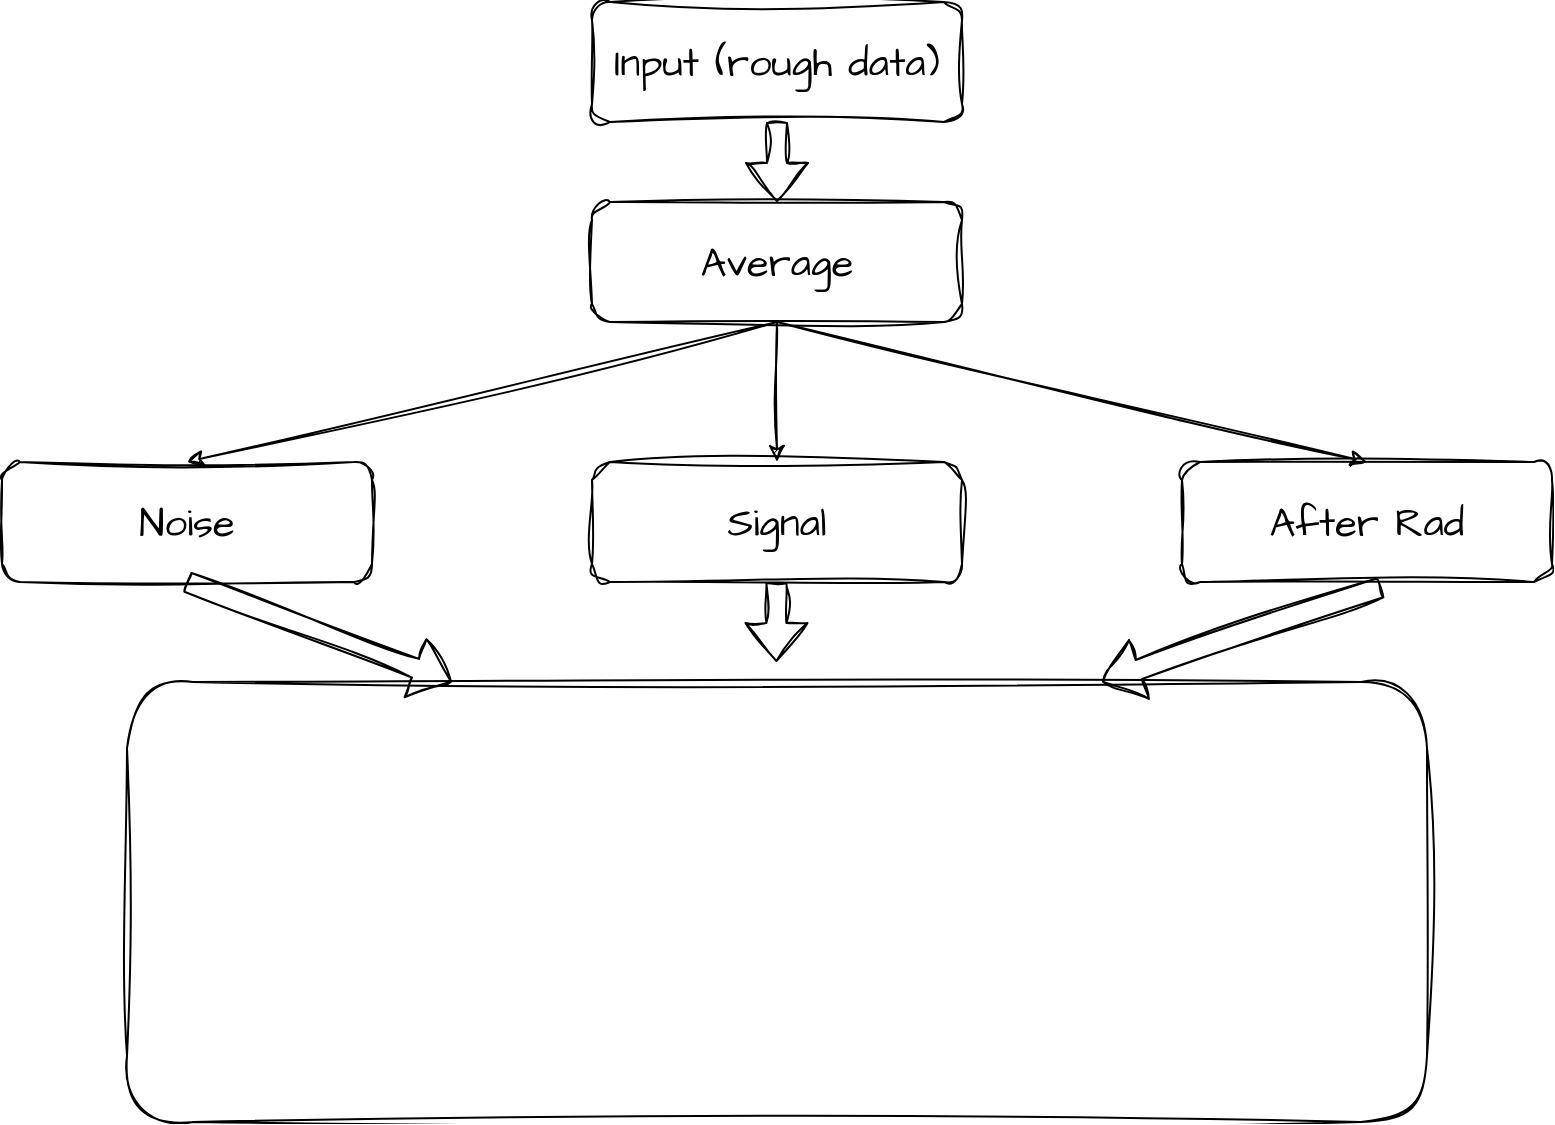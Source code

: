 <mxfile version="21.6.3" type="github">
  <diagram name="Page-1" id="LPAUG7l910gOR56Dg5c7">
    <mxGraphModel dx="1500" dy="809" grid="0" gridSize="10" guides="1" tooltips="1" connect="1" arrows="1" fold="1" page="0" pageScale="1" pageWidth="850" pageHeight="1100" math="0" shadow="0">
      <root>
        <mxCell id="0" />
        <mxCell id="1" parent="0" />
        <mxCell id="XOPN2DxCTOstCZgfu7k_-5" value="Input (rough data)" style="rounded=1;whiteSpace=wrap;html=1;sketch=1;hachureGap=4;jiggle=2;curveFitting=1;fontFamily=Architects Daughter;fontSource=https%3A%2F%2Ffonts.googleapis.com%2Fcss%3Ffamily%3DArchitects%2BDaughter;fontSize=20;" vertex="1" parent="1">
          <mxGeometry x="365" y="100" width="185" height="60" as="geometry" />
        </mxCell>
        <mxCell id="XOPN2DxCTOstCZgfu7k_-8" value="Average " style="rounded=1;whiteSpace=wrap;html=1;sketch=1;hachureGap=4;jiggle=2;curveFitting=1;fontFamily=Architects Daughter;fontSource=https%3A%2F%2Ffonts.googleapis.com%2Fcss%3Ffamily%3DArchitects%2BDaughter;fontSize=20;" vertex="1" parent="1">
          <mxGeometry x="365" y="200" width="185" height="60" as="geometry" />
        </mxCell>
        <mxCell id="XOPN2DxCTOstCZgfu7k_-9" value="" style="rounded=1;whiteSpace=wrap;html=1;sketch=1;hachureGap=4;jiggle=2;curveFitting=1;fontFamily=Architects Daughter;fontSource=https%3A%2F%2Ffonts.googleapis.com%2Fcss%3Ffamily%3DArchitects%2BDaughter;fontSize=20;" vertex="1" parent="1">
          <mxGeometry x="132.5" y="440" width="650" height="220" as="geometry" />
        </mxCell>
        <mxCell id="XOPN2DxCTOstCZgfu7k_-10" value="Signal" style="rounded=1;whiteSpace=wrap;html=1;sketch=1;hachureGap=4;jiggle=2;curveFitting=1;fontFamily=Architects Daughter;fontSource=https%3A%2F%2Ffonts.googleapis.com%2Fcss%3Ffamily%3DArchitects%2BDaughter;fontSize=20;" vertex="1" parent="1">
          <mxGeometry x="365" y="330" width="185" height="60" as="geometry" />
        </mxCell>
        <mxCell id="XOPN2DxCTOstCZgfu7k_-11" value="Noise" style="rounded=1;whiteSpace=wrap;html=1;sketch=1;hachureGap=4;jiggle=2;curveFitting=1;fontFamily=Architects Daughter;fontSource=https%3A%2F%2Ffonts.googleapis.com%2Fcss%3Ffamily%3DArchitects%2BDaughter;fontSize=20;" vertex="1" parent="1">
          <mxGeometry x="70" y="330" width="185" height="60" as="geometry" />
        </mxCell>
        <mxCell id="XOPN2DxCTOstCZgfu7k_-12" value="After Rad" style="rounded=1;whiteSpace=wrap;html=1;sketch=1;hachureGap=4;jiggle=2;curveFitting=1;fontFamily=Architects Daughter;fontSource=https%3A%2F%2Ffonts.googleapis.com%2Fcss%3Ffamily%3DArchitects%2BDaughter;fontSize=20;" vertex="1" parent="1">
          <mxGeometry x="660" y="330" width="185" height="60" as="geometry" />
        </mxCell>
        <mxCell id="XOPN2DxCTOstCZgfu7k_-13" value="" style="shape=flexArrow;endArrow=classic;html=1;rounded=0;sketch=1;hachureGap=4;jiggle=2;curveFitting=1;fontFamily=Architects Daughter;fontSource=https%3A%2F%2Ffonts.googleapis.com%2Fcss%3Ffamily%3DArchitects%2BDaughter;fontSize=16;exitX=0.5;exitY=1;exitDx=0;exitDy=0;" edge="1" parent="1" source="XOPN2DxCTOstCZgfu7k_-5" target="XOPN2DxCTOstCZgfu7k_-8">
          <mxGeometry width="50" height="50" relative="1" as="geometry">
            <mxPoint x="450" y="155" as="sourcePoint" />
            <mxPoint x="500" y="105" as="targetPoint" />
          </mxGeometry>
        </mxCell>
        <mxCell id="XOPN2DxCTOstCZgfu7k_-15" value="" style="shape=flexArrow;endArrow=classic;html=1;rounded=0;sketch=1;hachureGap=4;jiggle=2;curveFitting=1;fontFamily=Architects Daughter;fontSource=https%3A%2F%2Ffonts.googleapis.com%2Fcss%3Ffamily%3DArchitects%2BDaughter;fontSize=16;exitX=0.5;exitY=1;exitDx=0;exitDy=0;" edge="1" parent="1">
          <mxGeometry width="50" height="50" relative="1" as="geometry">
            <mxPoint x="457.21" y="390" as="sourcePoint" />
            <mxPoint x="457.21" y="430" as="targetPoint" />
          </mxGeometry>
        </mxCell>
        <mxCell id="XOPN2DxCTOstCZgfu7k_-17" value="" style="endArrow=classic;html=1;rounded=0;sketch=1;hachureGap=4;jiggle=2;curveFitting=1;fontFamily=Architects Daughter;fontSource=https%3A%2F%2Ffonts.googleapis.com%2Fcss%3Ffamily%3DArchitects%2BDaughter;fontSize=16;entryX=0.5;entryY=0;entryDx=0;entryDy=0;exitX=0.5;exitY=1;exitDx=0;exitDy=0;" edge="1" parent="1" source="XOPN2DxCTOstCZgfu7k_-8" target="XOPN2DxCTOstCZgfu7k_-11">
          <mxGeometry width="50" height="50" relative="1" as="geometry">
            <mxPoint x="450" y="260" as="sourcePoint" />
            <mxPoint x="500" y="210" as="targetPoint" />
          </mxGeometry>
        </mxCell>
        <mxCell id="XOPN2DxCTOstCZgfu7k_-18" value="" style="endArrow=classic;html=1;rounded=0;sketch=1;hachureGap=4;jiggle=2;curveFitting=1;fontFamily=Architects Daughter;fontSource=https%3A%2F%2Ffonts.googleapis.com%2Fcss%3Ffamily%3DArchitects%2BDaughter;fontSize=16;entryX=0.5;entryY=0;entryDx=0;entryDy=0;exitX=0.5;exitY=1;exitDx=0;exitDy=0;" edge="1" parent="1" source="XOPN2DxCTOstCZgfu7k_-8" target="XOPN2DxCTOstCZgfu7k_-12">
          <mxGeometry width="50" height="50" relative="1" as="geometry">
            <mxPoint x="460" y="270" as="sourcePoint" />
            <mxPoint x="173" y="340" as="targetPoint" />
          </mxGeometry>
        </mxCell>
        <mxCell id="XOPN2DxCTOstCZgfu7k_-19" value="" style="endArrow=classic;html=1;rounded=0;sketch=1;hachureGap=4;jiggle=2;curveFitting=1;fontFamily=Architects Daughter;fontSource=https%3A%2F%2Ffonts.googleapis.com%2Fcss%3Ffamily%3DArchitects%2BDaughter;fontSize=16;entryX=0.5;entryY=0;entryDx=0;entryDy=0;exitX=0.5;exitY=1;exitDx=0;exitDy=0;" edge="1" parent="1" source="XOPN2DxCTOstCZgfu7k_-8" target="XOPN2DxCTOstCZgfu7k_-10">
          <mxGeometry width="50" height="50" relative="1" as="geometry">
            <mxPoint x="470" y="280" as="sourcePoint" />
            <mxPoint x="183" y="350" as="targetPoint" />
          </mxGeometry>
        </mxCell>
        <mxCell id="XOPN2DxCTOstCZgfu7k_-21" value="" style="shape=flexArrow;endArrow=classic;html=1;rounded=0;sketch=1;hachureGap=4;jiggle=2;curveFitting=1;fontFamily=Architects Daughter;fontSource=https%3A%2F%2Ffonts.googleapis.com%2Fcss%3Ffamily%3DArchitects%2BDaughter;fontSize=16;exitX=0.5;exitY=1;exitDx=0;exitDy=0;entryX=0.25;entryY=0;entryDx=0;entryDy=0;" edge="1" parent="1" source="XOPN2DxCTOstCZgfu7k_-11" target="XOPN2DxCTOstCZgfu7k_-9">
          <mxGeometry width="50" height="50" relative="1" as="geometry">
            <mxPoint x="152" y="395" as="sourcePoint" />
            <mxPoint x="152" y="435" as="targetPoint" />
          </mxGeometry>
        </mxCell>
        <mxCell id="XOPN2DxCTOstCZgfu7k_-22" value="" style="shape=flexArrow;endArrow=classic;html=1;rounded=0;sketch=1;hachureGap=4;jiggle=2;curveFitting=1;fontFamily=Architects Daughter;fontSource=https%3A%2F%2Ffonts.googleapis.com%2Fcss%3Ffamily%3DArchitects%2BDaughter;fontSize=16;exitX=0.538;exitY=1.046;exitDx=0;exitDy=0;entryX=0.75;entryY=0;entryDx=0;entryDy=0;exitPerimeter=0;" edge="1" parent="1" source="XOPN2DxCTOstCZgfu7k_-12" target="XOPN2DxCTOstCZgfu7k_-9">
          <mxGeometry width="50" height="50" relative="1" as="geometry">
            <mxPoint x="724" y="401" as="sourcePoint" />
            <mxPoint x="856" y="451" as="targetPoint" />
          </mxGeometry>
        </mxCell>
      </root>
    </mxGraphModel>
  </diagram>
</mxfile>
